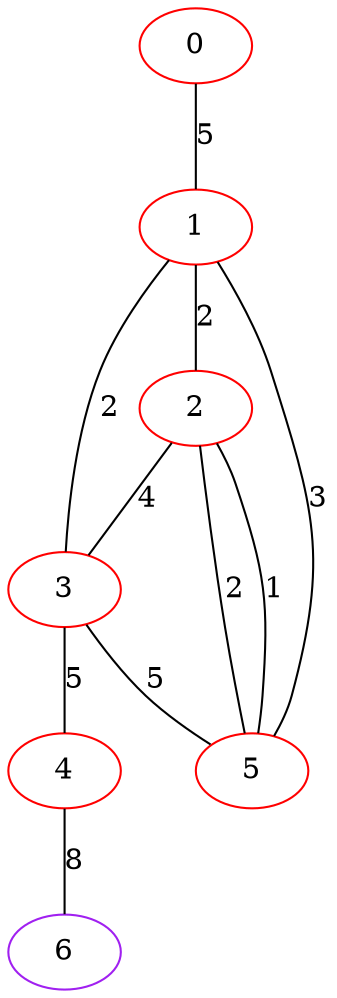 graph "" {
0 [color=red, weight=1];
1 [color=red, weight=1];
2 [color=red, weight=1];
3 [color=red, weight=1];
4 [color=red, weight=1];
5 [color=red, weight=1];
6 [color=purple, weight=4];
0 -- 1  [key=0, label=5];
1 -- 2  [key=0, label=2];
1 -- 3  [key=0, label=2];
1 -- 5  [key=0, label=3];
2 -- 3  [key=0, label=4];
2 -- 5  [key=0, label=2];
2 -- 5  [key=1, label=1];
3 -- 4  [key=0, label=5];
3 -- 5  [key=0, label=5];
4 -- 6  [key=0, label=8];
}
